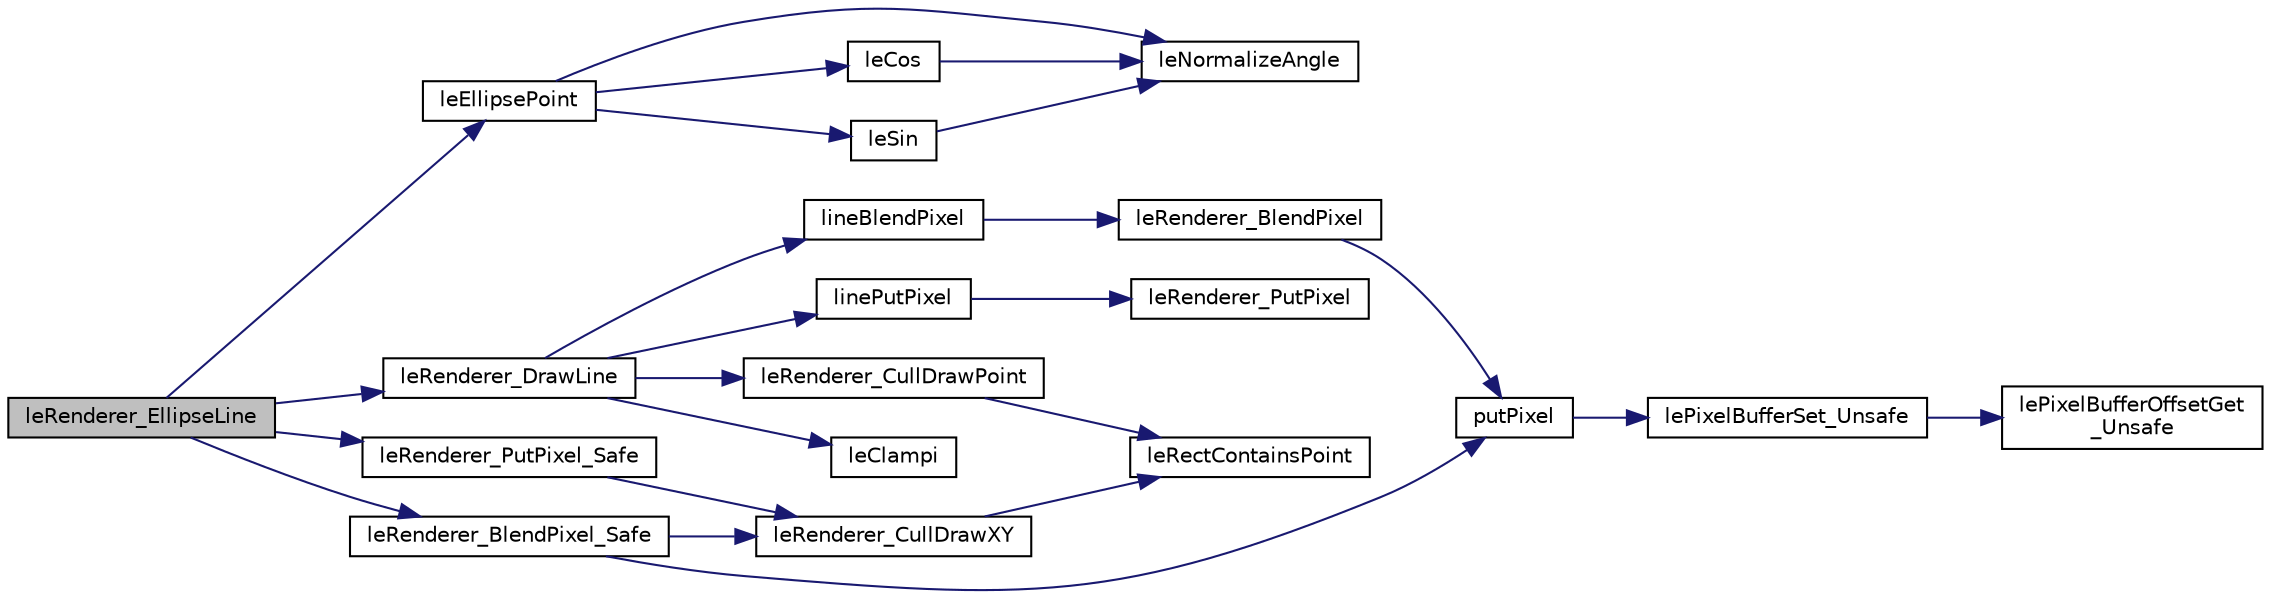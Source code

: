 digraph "leRenderer_EllipseLine"
{
 // LATEX_PDF_SIZE
  edge [fontname="Helvetica",fontsize="10",labelfontname="Helvetica",labelfontsize="10"];
  node [fontname="Helvetica",fontsize="10",shape=record];
  rankdir="LR";
  Node1 [label="leRenderer_EllipseLine",height=0.2,width=0.4,color="black", fillcolor="grey75", style="filled", fontcolor="black",tooltip=" "];
  Node1 -> Node2 [color="midnightblue",fontsize="10",style="solid",fontname="Helvetica"];
  Node2 [label="leEllipsePoint",height=0.2,width=0.4,color="black", fillcolor="white", style="filled",URL="$legato__math_8c.html#aaa3b40599a8d548b4e604434e32abf47",tooltip=" "];
  Node2 -> Node3 [color="midnightblue",fontsize="10",style="solid",fontname="Helvetica"];
  Node3 [label="leCos",height=0.2,width=0.4,color="black", fillcolor="white", style="filled",URL="$legato__math_8c.html#a185107bf2b3ccd75aa0255f392ac8bd6",tooltip=" "];
  Node3 -> Node4 [color="midnightblue",fontsize="10",style="solid",fontname="Helvetica"];
  Node4 [label="leNormalizeAngle",height=0.2,width=0.4,color="black", fillcolor="white", style="filled",URL="$legato__math_8c.html#a1c7998e4045fa9bac4f1255392835314",tooltip=" "];
  Node2 -> Node4 [color="midnightblue",fontsize="10",style="solid",fontname="Helvetica"];
  Node2 -> Node5 [color="midnightblue",fontsize="10",style="solid",fontname="Helvetica"];
  Node5 [label="leSin",height=0.2,width=0.4,color="black", fillcolor="white", style="filled",URL="$legato__math_8c.html#aeada039714dd8ec67eb162207c0219f1",tooltip=" "];
  Node5 -> Node4 [color="midnightblue",fontsize="10",style="solid",fontname="Helvetica"];
  Node1 -> Node6 [color="midnightblue",fontsize="10",style="solid",fontname="Helvetica"];
  Node6 [label="leRenderer_BlendPixel_Safe",height=0.2,width=0.4,color="black", fillcolor="white", style="filled",URL="$legato__draw_8c.html#ae746106ef1bbf1278848dd60d16a1c7c",tooltip=" "];
  Node6 -> Node7 [color="midnightblue",fontsize="10",style="solid",fontname="Helvetica"];
  Node7 [label="leRenderer_CullDrawXY",height=0.2,width=0.4,color="black", fillcolor="white", style="filled",URL="$legato__renderer_8c.html#a679ab77db1e6d03532119f499a65b2ca",tooltip=" "];
  Node7 -> Node8 [color="midnightblue",fontsize="10",style="solid",fontname="Helvetica"];
  Node8 [label="leRectContainsPoint",height=0.2,width=0.4,color="black", fillcolor="white", style="filled",URL="$legato__rect_8c.html#af3d4b3e3b867d2a34f75985366000b97",tooltip=" "];
  Node6 -> Node9 [color="midnightblue",fontsize="10",style="solid",fontname="Helvetica"];
  Node9 [label="putPixel",height=0.2,width=0.4,color="black", fillcolor="white", style="filled",URL="$legato__draw_8c.html#a44d112db78ddddd19c61056a816967f6",tooltip=" "];
  Node9 -> Node10 [color="midnightblue",fontsize="10",style="solid",fontname="Helvetica"];
  Node10 [label="lePixelBufferSet_Unsafe",height=0.2,width=0.4,color="black", fillcolor="white", style="filled",URL="$legato__pixelbuffer_8c.html#a59ec7b62436ec8e72b5627c4ac04e4e5",tooltip=" "];
  Node10 -> Node11 [color="midnightblue",fontsize="10",style="solid",fontname="Helvetica"];
  Node11 [label="lePixelBufferOffsetGet\l_Unsafe",height=0.2,width=0.4,color="black", fillcolor="white", style="filled",URL="$legato__pixelbuffer_8c.html#a4755b271a3f8b3550828220a46ff39e8",tooltip=" "];
  Node1 -> Node12 [color="midnightblue",fontsize="10",style="solid",fontname="Helvetica"];
  Node12 [label="leRenderer_DrawLine",height=0.2,width=0.4,color="black", fillcolor="white", style="filled",URL="$legato__draw__line_8c.html#aa8a83a7d8294e9bf1dc41eb778123707",tooltip=" "];
  Node12 -> Node13 [color="midnightblue",fontsize="10",style="solid",fontname="Helvetica"];
  Node13 [label="leClampi",height=0.2,width=0.4,color="black", fillcolor="white", style="filled",URL="$legato__math_8c.html#affae9f4108ffcaa4874007c797638977",tooltip=" "];
  Node12 -> Node14 [color="midnightblue",fontsize="10",style="solid",fontname="Helvetica"];
  Node14 [label="leRenderer_CullDrawPoint",height=0.2,width=0.4,color="black", fillcolor="white", style="filled",URL="$legato__renderer_8c.html#af25140185a935b0973d55d49eb480fcd",tooltip=" "];
  Node14 -> Node8 [color="midnightblue",fontsize="10",style="solid",fontname="Helvetica"];
  Node12 -> Node15 [color="midnightblue",fontsize="10",style="solid",fontname="Helvetica"];
  Node15 [label="lineBlendPixel",height=0.2,width=0.4,color="black", fillcolor="white", style="filled",URL="$legato__draw__line_8c.html#a1b51112eb5f19a13b8123ed37251ff49",tooltip=" "];
  Node15 -> Node16 [color="midnightblue",fontsize="10",style="solid",fontname="Helvetica"];
  Node16 [label="leRenderer_BlendPixel",height=0.2,width=0.4,color="black", fillcolor="white", style="filled",URL="$legato__draw_8c.html#af81f2f4cfe7f8a0412174677151a41b8",tooltip=" "];
  Node16 -> Node9 [color="midnightblue",fontsize="10",style="solid",fontname="Helvetica"];
  Node12 -> Node17 [color="midnightblue",fontsize="10",style="solid",fontname="Helvetica"];
  Node17 [label="linePutPixel",height=0.2,width=0.4,color="black", fillcolor="white", style="filled",URL="$legato__draw__line_8c.html#a96b404e6a7ebf9b403e787cb7b0c3c7f",tooltip=" "];
  Node17 -> Node18 [color="midnightblue",fontsize="10",style="solid",fontname="Helvetica"];
  Node18 [label="leRenderer_PutPixel",height=0.2,width=0.4,color="black", fillcolor="white", style="filled",URL="$legato__draw_8c.html#a5bd8b3cb9a506b9253c8f3dcf1b8df31",tooltip=" "];
  Node1 -> Node19 [color="midnightblue",fontsize="10",style="solid",fontname="Helvetica"];
  Node19 [label="leRenderer_PutPixel_Safe",height=0.2,width=0.4,color="black", fillcolor="white", style="filled",URL="$legato__draw_8c.html#ad6ff63d88f2bd640ae5748d03361dcbd",tooltip=" "];
  Node19 -> Node7 [color="midnightblue",fontsize="10",style="solid",fontname="Helvetica"];
}

